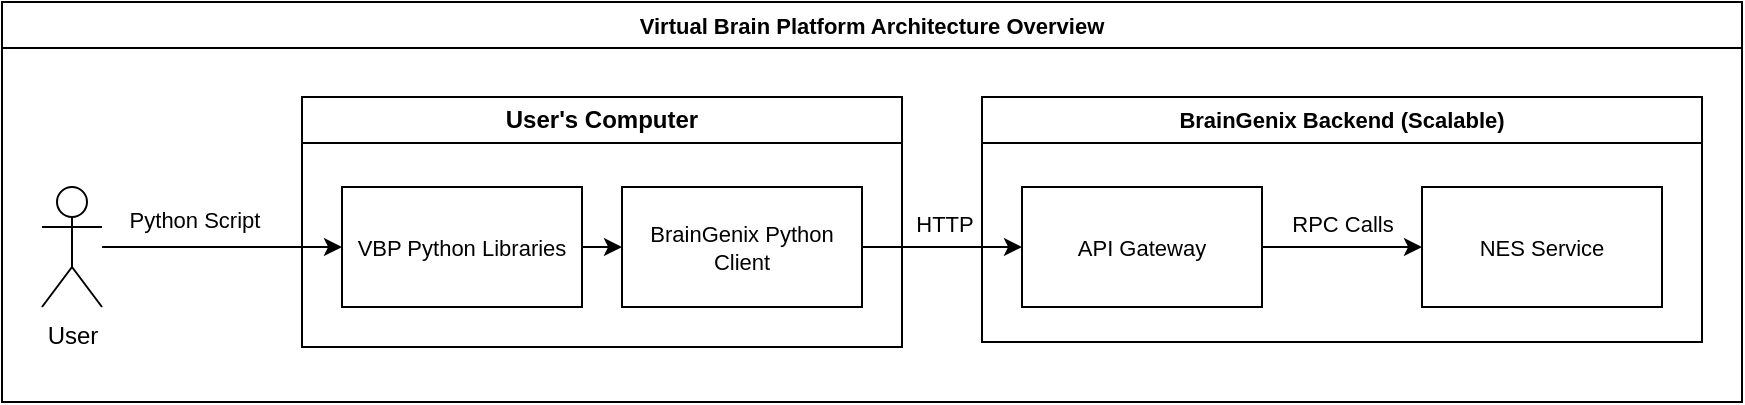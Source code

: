 <mxfile version="21.6.8" type="device">
  <diagram name="Page-1" id="YLCZ99XMq3Lqlmrvh2A6">
    <mxGraphModel dx="989" dy="576" grid="1" gridSize="10" guides="1" tooltips="1" connect="1" arrows="1" fold="1" page="1" pageScale="1" pageWidth="1920" pageHeight="1200" math="0" shadow="0">
      <root>
        <mxCell id="0" />
        <mxCell id="1" parent="0" />
        <mxCell id="KBkn1uSz7Tg7dzy34HRC-11" style="edgeStyle=none;shape=connector;rounded=0;orthogonalLoop=1;jettySize=auto;html=1;entryX=0;entryY=0.5;entryDx=0;entryDy=0;labelBackgroundColor=default;strokeColor=default;fontFamily=Helvetica;fontSize=11;fontColor=default;endArrow=classic;" edge="1" parent="1" source="KBkn1uSz7Tg7dzy34HRC-3" target="KBkn1uSz7Tg7dzy34HRC-6">
          <mxGeometry relative="1" as="geometry" />
        </mxCell>
        <mxCell id="KBkn1uSz7Tg7dzy34HRC-12" value="Python Script" style="edgeLabel;html=1;align=center;verticalAlign=middle;resizable=0;points=[];fontSize=11;fontFamily=Helvetica;fontColor=default;" vertex="1" connectable="0" parent="KBkn1uSz7Tg7dzy34HRC-11">
          <mxGeometry x="-0.232" y="1" relative="1" as="geometry">
            <mxPoint y="-13" as="offset" />
          </mxGeometry>
        </mxCell>
        <mxCell id="KBkn1uSz7Tg7dzy34HRC-3" value="User" style="shape=umlActor;verticalLabelPosition=bottom;verticalAlign=top;html=1;outlineConnect=0;" vertex="1" parent="1">
          <mxGeometry x="30" y="122.5" width="30" height="60" as="geometry" />
        </mxCell>
        <mxCell id="KBkn1uSz7Tg7dzy34HRC-4" value="User&#39;s Computer" style="swimlane;whiteSpace=wrap;html=1;" vertex="1" parent="1">
          <mxGeometry x="160" y="77.5" width="300" height="125" as="geometry" />
        </mxCell>
        <mxCell id="KBkn1uSz7Tg7dzy34HRC-13" style="edgeStyle=none;shape=connector;rounded=0;orthogonalLoop=1;jettySize=auto;html=1;entryX=0;entryY=0.5;entryDx=0;entryDy=0;labelBackgroundColor=default;strokeColor=default;fontFamily=Helvetica;fontSize=11;fontColor=default;endArrow=classic;" edge="1" parent="KBkn1uSz7Tg7dzy34HRC-4" source="KBkn1uSz7Tg7dzy34HRC-6" target="KBkn1uSz7Tg7dzy34HRC-7">
          <mxGeometry relative="1" as="geometry" />
        </mxCell>
        <mxCell id="KBkn1uSz7Tg7dzy34HRC-6" value="VBP Python Libraries" style="rounded=0;whiteSpace=wrap;html=1;fontFamily=Helvetica;fontSize=11;fontColor=default;" vertex="1" parent="KBkn1uSz7Tg7dzy34HRC-4">
          <mxGeometry x="20" y="45" width="120" height="60" as="geometry" />
        </mxCell>
        <mxCell id="KBkn1uSz7Tg7dzy34HRC-7" value="BrainGenix Python Client" style="rounded=0;whiteSpace=wrap;html=1;fontFamily=Helvetica;fontSize=11;fontColor=default;" vertex="1" parent="KBkn1uSz7Tg7dzy34HRC-4">
          <mxGeometry x="160" y="45" width="120" height="60" as="geometry" />
        </mxCell>
        <mxCell id="KBkn1uSz7Tg7dzy34HRC-8" value="BrainGenix Backend (Scalable)" style="swimlane;whiteSpace=wrap;html=1;fontFamily=Helvetica;fontSize=11;" vertex="1" parent="1">
          <mxGeometry x="500" y="77.5" width="360" height="122.5" as="geometry" />
        </mxCell>
        <mxCell id="KBkn1uSz7Tg7dzy34HRC-17" value="" style="edgeStyle=none;shape=connector;rounded=0;orthogonalLoop=1;jettySize=auto;html=1;labelBackgroundColor=default;strokeColor=default;fontFamily=Helvetica;fontSize=11;fontColor=default;endArrow=classic;" edge="1" parent="KBkn1uSz7Tg7dzy34HRC-8" source="KBkn1uSz7Tg7dzy34HRC-9" target="KBkn1uSz7Tg7dzy34HRC-16">
          <mxGeometry relative="1" as="geometry" />
        </mxCell>
        <mxCell id="KBkn1uSz7Tg7dzy34HRC-18" value="RPC Calls" style="edgeLabel;html=1;align=center;verticalAlign=middle;resizable=0;points=[];fontSize=11;fontFamily=Helvetica;fontColor=default;" vertex="1" connectable="0" parent="KBkn1uSz7Tg7dzy34HRC-17">
          <mxGeometry x="-0.246" y="3" relative="1" as="geometry">
            <mxPoint x="10" y="-9" as="offset" />
          </mxGeometry>
        </mxCell>
        <mxCell id="KBkn1uSz7Tg7dzy34HRC-9" value="API Gateway" style="rounded=0;whiteSpace=wrap;html=1;fontFamily=Helvetica;fontSize=11;fontColor=default;" vertex="1" parent="KBkn1uSz7Tg7dzy34HRC-8">
          <mxGeometry x="20" y="45" width="120" height="60" as="geometry" />
        </mxCell>
        <mxCell id="KBkn1uSz7Tg7dzy34HRC-16" value="NES Service" style="rounded=0;whiteSpace=wrap;html=1;fontFamily=Helvetica;fontSize=11;fontColor=default;" vertex="1" parent="KBkn1uSz7Tg7dzy34HRC-8">
          <mxGeometry x="220" y="45" width="120" height="60" as="geometry" />
        </mxCell>
        <mxCell id="KBkn1uSz7Tg7dzy34HRC-14" style="edgeStyle=none;shape=connector;rounded=0;orthogonalLoop=1;jettySize=auto;html=1;entryX=0;entryY=0.5;entryDx=0;entryDy=0;labelBackgroundColor=default;strokeColor=default;fontFamily=Helvetica;fontSize=11;fontColor=default;endArrow=classic;" edge="1" parent="1" source="KBkn1uSz7Tg7dzy34HRC-7" target="KBkn1uSz7Tg7dzy34HRC-9">
          <mxGeometry relative="1" as="geometry" />
        </mxCell>
        <mxCell id="KBkn1uSz7Tg7dzy34HRC-15" value="HTTP" style="edgeLabel;html=1;align=center;verticalAlign=middle;resizable=0;points=[];fontSize=11;fontFamily=Helvetica;fontColor=default;" vertex="1" connectable="0" parent="KBkn1uSz7Tg7dzy34HRC-14">
          <mxGeometry x="0.182" y="-1" relative="1" as="geometry">
            <mxPoint x="-7" y="-13" as="offset" />
          </mxGeometry>
        </mxCell>
        <mxCell id="KBkn1uSz7Tg7dzy34HRC-19" value="Virtual Brain Platform Architecture Overview" style="swimlane;whiteSpace=wrap;html=1;fontFamily=Helvetica;fontSize=11;" vertex="1" parent="1">
          <mxGeometry x="10" y="30" width="870" height="200" as="geometry" />
        </mxCell>
      </root>
    </mxGraphModel>
  </diagram>
</mxfile>
